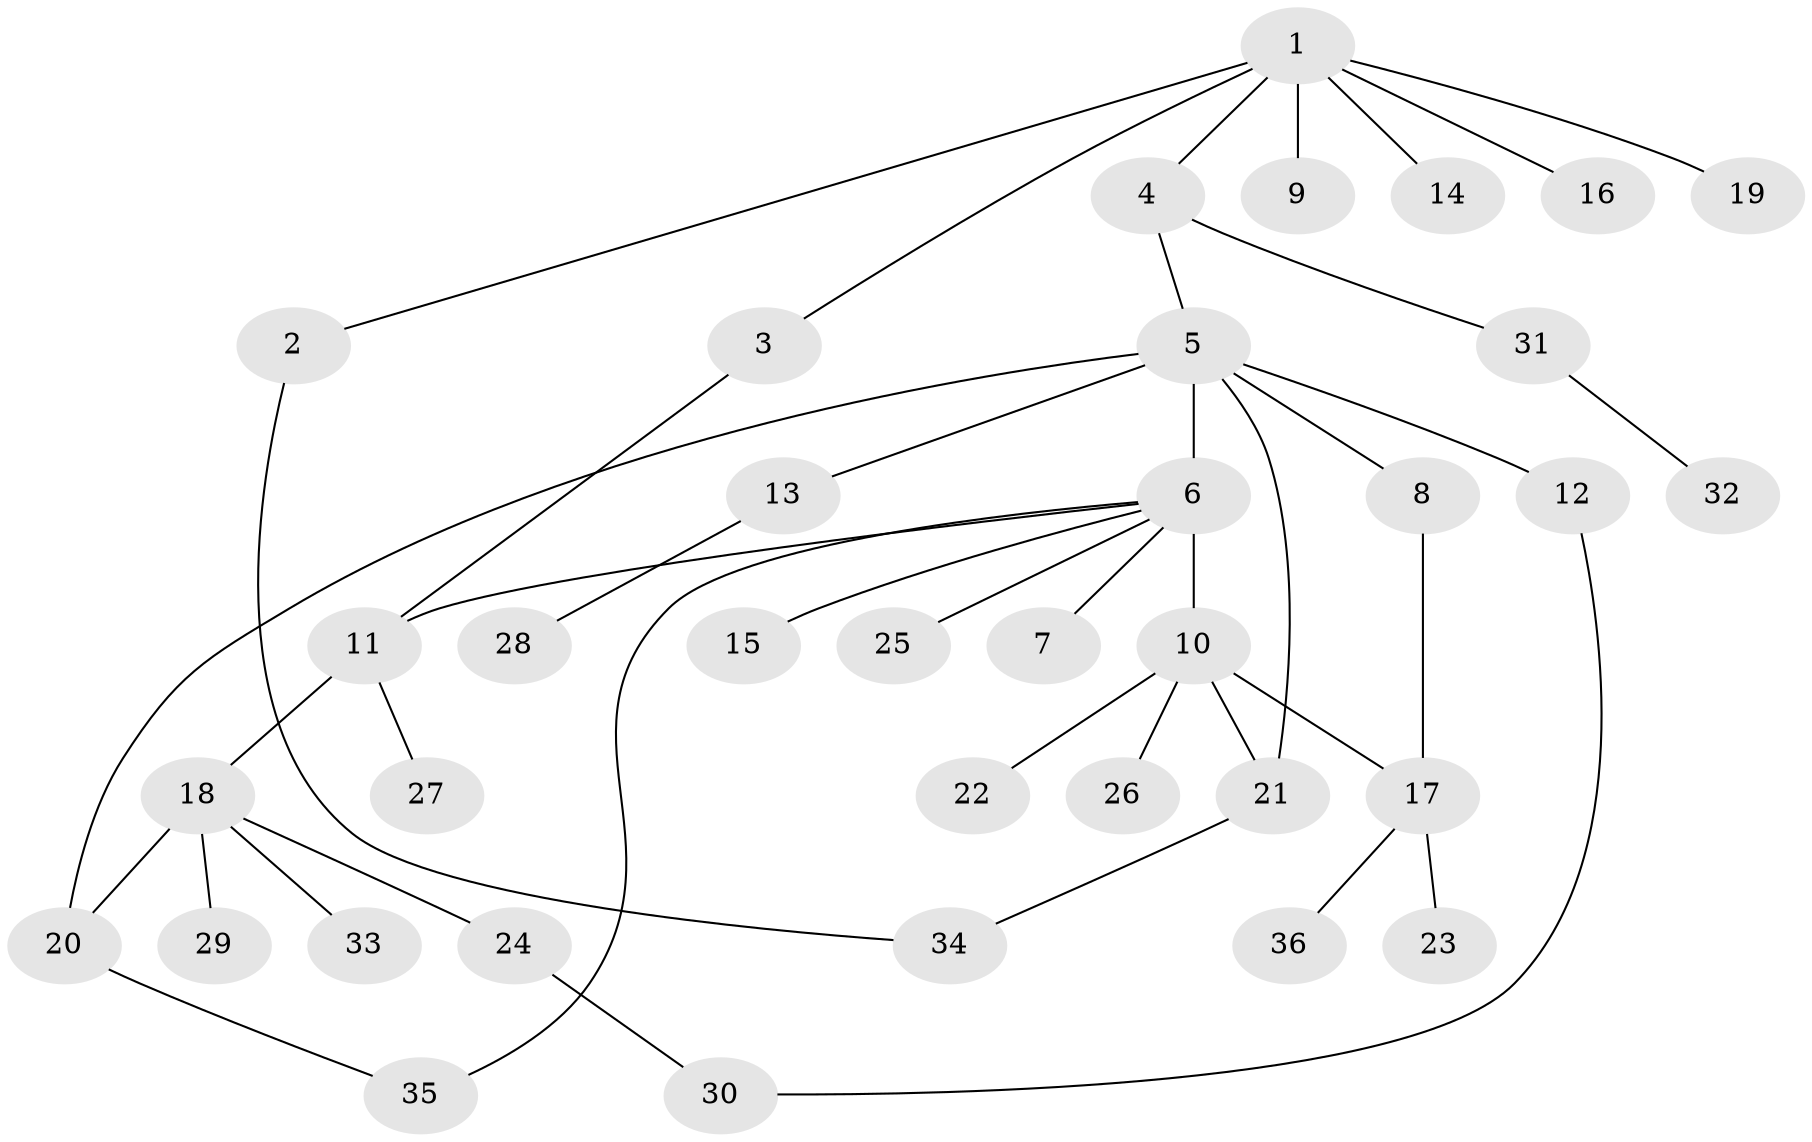 // original degree distribution, {15: 0.008771929824561403, 5: 0.017543859649122806, 1: 0.6403508771929824, 4: 0.07894736842105263, 8: 0.008771929824561403, 21: 0.008771929824561403, 3: 0.06140350877192982, 2: 0.14912280701754385, 7: 0.008771929824561403, 6: 0.008771929824561403, 9: 0.008771929824561403}
// Generated by graph-tools (version 1.1) at 2025/50/03/04/25 22:50:36]
// undirected, 36 vertices, 42 edges
graph export_dot {
  node [color=gray90,style=filled];
  1;
  2;
  3;
  4;
  5;
  6;
  7;
  8;
  9;
  10;
  11;
  12;
  13;
  14;
  15;
  16;
  17;
  18;
  19;
  20;
  21;
  22;
  23;
  24;
  25;
  26;
  27;
  28;
  29;
  30;
  31;
  32;
  33;
  34;
  35;
  36;
  1 -- 2 [weight=1.0];
  1 -- 3 [weight=1.0];
  1 -- 4 [weight=1.0];
  1 -- 9 [weight=7.0];
  1 -- 14 [weight=1.0];
  1 -- 16 [weight=1.0];
  1 -- 19 [weight=1.0];
  2 -- 34 [weight=1.0];
  3 -- 11 [weight=1.0];
  4 -- 5 [weight=1.0];
  4 -- 31 [weight=1.0];
  5 -- 6 [weight=1.0];
  5 -- 8 [weight=1.0];
  5 -- 12 [weight=1.0];
  5 -- 13 [weight=1.0];
  5 -- 20 [weight=1.0];
  5 -- 21 [weight=1.0];
  6 -- 7 [weight=1.0];
  6 -- 10 [weight=13.0];
  6 -- 11 [weight=1.0];
  6 -- 15 [weight=1.0];
  6 -- 25 [weight=1.0];
  6 -- 35 [weight=1.0];
  8 -- 17 [weight=1.0];
  10 -- 17 [weight=1.0];
  10 -- 21 [weight=1.0];
  10 -- 22 [weight=1.0];
  10 -- 26 [weight=1.0];
  11 -- 18 [weight=1.0];
  11 -- 27 [weight=1.0];
  12 -- 30 [weight=1.0];
  13 -- 28 [weight=1.0];
  17 -- 23 [weight=1.0];
  17 -- 36 [weight=1.0];
  18 -- 20 [weight=3.0];
  18 -- 24 [weight=1.0];
  18 -- 29 [weight=1.0];
  18 -- 33 [weight=1.0];
  20 -- 35 [weight=1.0];
  21 -- 34 [weight=1.0];
  24 -- 30 [weight=1.0];
  31 -- 32 [weight=1.0];
}
